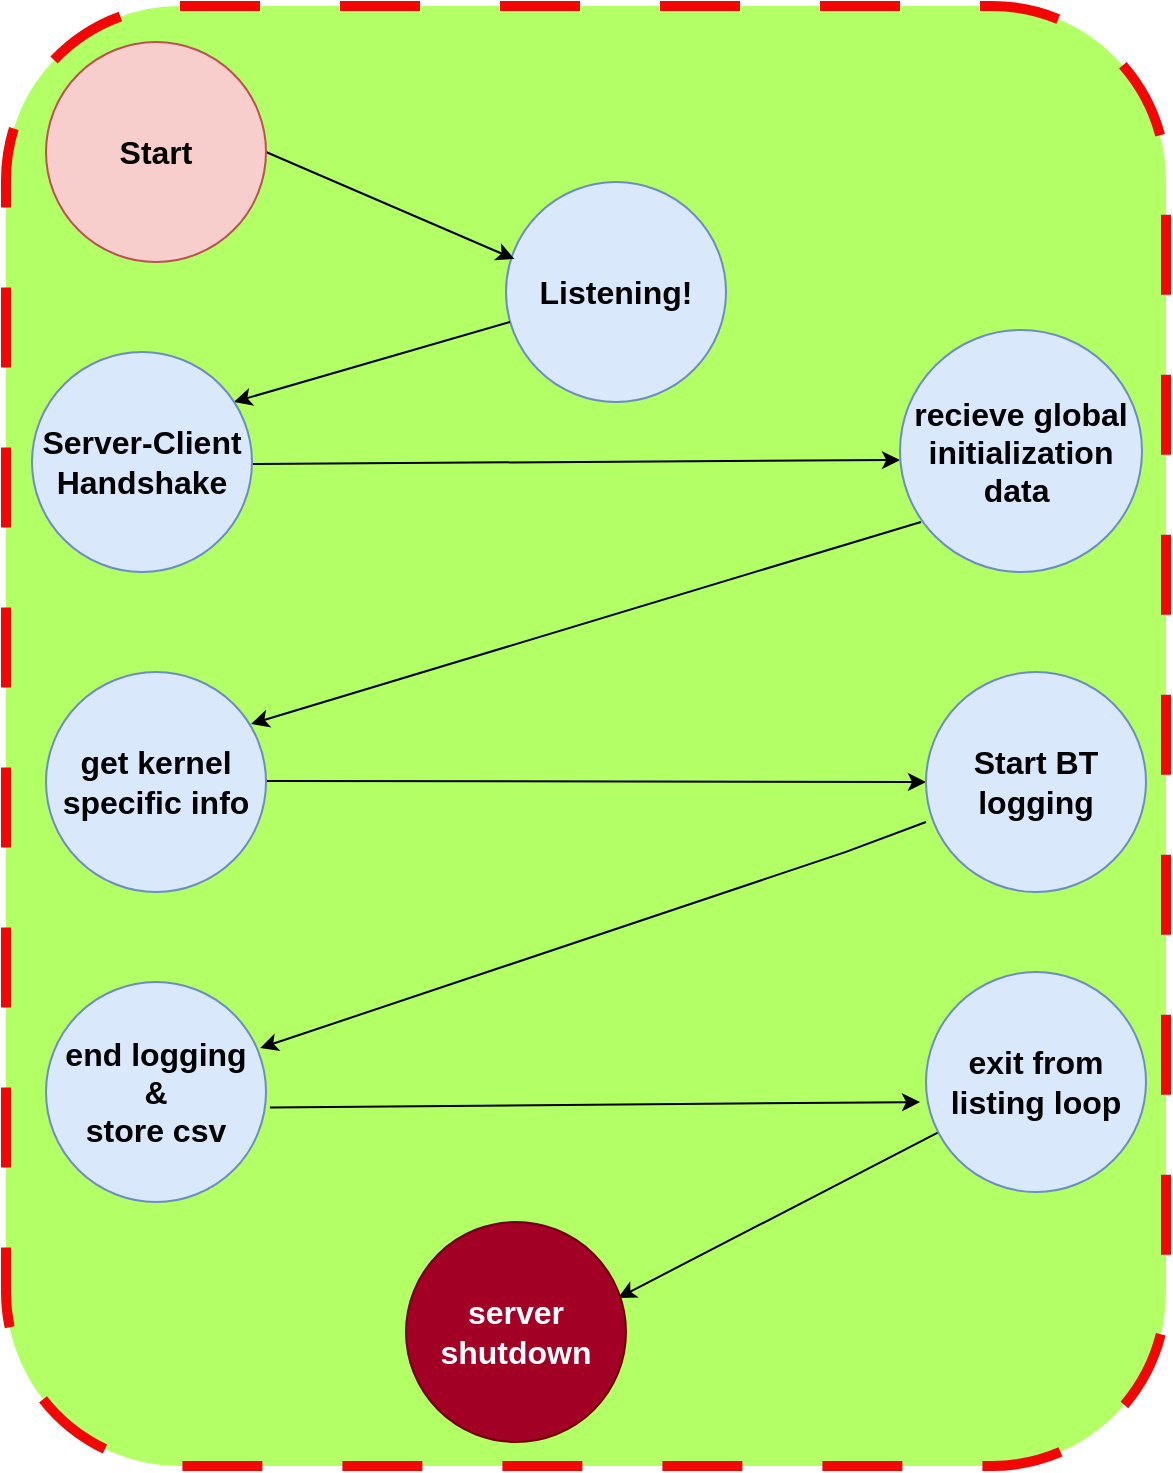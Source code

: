 <mxfile version="22.1.16" type="github">
  <diagram name="Page-1" id="Teg0KDicRowCUy8mHsM8">
    <mxGraphModel dx="1362" dy="793" grid="1" gridSize="10" guides="1" tooltips="1" connect="1" arrows="1" fold="1" page="1" pageScale="1" pageWidth="850" pageHeight="1100" math="0" shadow="0">
      <root>
        <mxCell id="0" />
        <mxCell id="1" parent="0" />
        <mxCell id="qQEsPUBc90Y2R2x_nlkf-22" value="" style="whiteSpace=wrap;html=1;fillColor=#B3FF66;dashed=1;dashPattern=8 8;rounded=1;strokeWidth=5;fontStyle=0;fontColor=#0000FF;strokeColor=#f20707;" vertex="1" parent="1">
          <mxGeometry x="120" y="12" width="580" height="730" as="geometry" />
        </mxCell>
        <mxCell id="qQEsPUBc90Y2R2x_nlkf-2" value="&lt;font style=&quot;font-size: 16px;&quot;&gt;&lt;b&gt;Listening!&lt;/b&gt;&lt;/font&gt;" style="ellipse;whiteSpace=wrap;html=1;aspect=fixed;fillColor=#dae8fc;strokeColor=#6c8ebf;" vertex="1" parent="1">
          <mxGeometry x="370" y="100" width="110" height="110" as="geometry" />
        </mxCell>
        <mxCell id="qQEsPUBc90Y2R2x_nlkf-13" value="" style="endArrow=classic;html=1;rounded=0;entryX=0.038;entryY=0.35;entryDx=0;entryDy=0;entryPerimeter=0;exitX=1;exitY=0.5;exitDx=0;exitDy=0;" edge="1" parent="1" source="qQEsPUBc90Y2R2x_nlkf-23" target="qQEsPUBc90Y2R2x_nlkf-2">
          <mxGeometry width="50" height="50" relative="1" as="geometry">
            <mxPoint x="318.96" y="80" as="sourcePoint" />
            <mxPoint x="290.0" y="212" as="targetPoint" />
          </mxGeometry>
        </mxCell>
        <mxCell id="qQEsPUBc90Y2R2x_nlkf-14" value="" style="endArrow=classic;html=1;rounded=0;exitX=0.973;exitY=0.509;exitDx=0;exitDy=0;exitPerimeter=0;entryX=-0.037;entryY=0.625;entryDx=0;entryDy=0;entryPerimeter=0;" edge="1" parent="1" source="qQEsPUBc90Y2R2x_nlkf-26">
          <mxGeometry width="50" height="50" relative="1" as="geometry">
            <mxPoint x="252" y="241" as="sourcePoint" />
            <mxPoint x="567.04" y="239" as="targetPoint" />
          </mxGeometry>
        </mxCell>
        <mxCell id="qQEsPUBc90Y2R2x_nlkf-15" value="" style="endArrow=classic;html=1;rounded=0;exitX=0;exitY=0.7;exitDx=0;exitDy=0;exitPerimeter=0;entryX=0.982;entryY=0.236;entryDx=0;entryDy=0;entryPerimeter=0;" edge="1" parent="1">
          <mxGeometry width="50" height="50" relative="1" as="geometry">
            <mxPoint x="577.47" y="270" as="sourcePoint" />
            <mxPoint x="242.53" y="370.96" as="targetPoint" />
          </mxGeometry>
        </mxCell>
        <mxCell id="qQEsPUBc90Y2R2x_nlkf-16" value="" style="endArrow=classic;html=1;rounded=0;entryX=0;entryY=0.5;entryDx=0;entryDy=0;entryPerimeter=0;" edge="1" parent="1" target="qQEsPUBc90Y2R2x_nlkf-29">
          <mxGeometry width="50" height="50" relative="1" as="geometry">
            <mxPoint x="250" y="399.5" as="sourcePoint" />
            <mxPoint x="570" y="399.5" as="targetPoint" />
          </mxGeometry>
        </mxCell>
        <mxCell id="qQEsPUBc90Y2R2x_nlkf-17" value="" style="endArrow=classic;html=1;rounded=0;entryX=0.963;entryY=0.163;entryDx=0;entryDy=0;exitX=0;exitY=0.688;exitDx=0;exitDy=0;entryPerimeter=0;exitPerimeter=0;" edge="1" parent="1">
          <mxGeometry width="50" height="50" relative="1" as="geometry">
            <mxPoint x="580" y="420.0" as="sourcePoint" />
            <mxPoint x="247.04" y="533.04" as="targetPoint" />
            <Array as="points">
              <mxPoint x="540" y="434.96" />
            </Array>
          </mxGeometry>
        </mxCell>
        <mxCell id="qQEsPUBc90Y2R2x_nlkf-18" value="" style="endArrow=classic;html=1;rounded=0;entryX=-0.027;entryY=0.591;entryDx=0;entryDy=0;entryPerimeter=0;" edge="1" parent="1" target="qQEsPUBc90Y2R2x_nlkf-31">
          <mxGeometry width="50" height="50" relative="1" as="geometry">
            <mxPoint x="251.98" y="562.78" as="sourcePoint" />
            <mxPoint x="580" y="547.23" as="targetPoint" />
          </mxGeometry>
        </mxCell>
        <mxCell id="qQEsPUBc90Y2R2x_nlkf-19" value="" style="endArrow=classic;html=1;rounded=0;entryX=0.964;entryY=0.345;entryDx=0;entryDy=0;entryPerimeter=0;" edge="1" parent="1" source="qQEsPUBc90Y2R2x_nlkf-31" target="qQEsPUBc90Y2R2x_nlkf-32">
          <mxGeometry width="50" height="50" relative="1" as="geometry">
            <mxPoint x="570.996" y="578.284" as="sourcePoint" />
            <mxPoint x="456.28" y="662.04" as="targetPoint" />
          </mxGeometry>
        </mxCell>
        <mxCell id="qQEsPUBc90Y2R2x_nlkf-23" value="&lt;font style=&quot;font-size: 16px;&quot;&gt;&lt;b&gt;Start&lt;/b&gt;&lt;/font&gt;" style="ellipse;whiteSpace=wrap;html=1;aspect=fixed;fillColor=#f8cecc;strokeColor=#b85450;" vertex="1" parent="1">
          <mxGeometry x="140" y="30" width="110" height="110" as="geometry" />
        </mxCell>
        <mxCell id="qQEsPUBc90Y2R2x_nlkf-25" value="" style="endArrow=classic;html=1;rounded=0;entryX=0.927;entryY=0.227;entryDx=0;entryDy=0;entryPerimeter=0;exitX=0.018;exitY=0.636;exitDx=0;exitDy=0;exitPerimeter=0;" edge="1" parent="1" source="qQEsPUBc90Y2R2x_nlkf-2">
          <mxGeometry width="50" height="50" relative="1" as="geometry">
            <mxPoint x="371.97" y="176.01" as="sourcePoint" />
            <mxPoint x="233.97" y="209.97" as="targetPoint" />
          </mxGeometry>
        </mxCell>
        <mxCell id="qQEsPUBc90Y2R2x_nlkf-26" value="&lt;font style=&quot;font-size: 16px;&quot;&gt;&lt;b&gt;Server-Client Handshake&lt;/b&gt;&lt;/font&gt;" style="ellipse;whiteSpace=wrap;html=1;aspect=fixed;fillColor=#dae8fc;strokeColor=#6c8ebf;" vertex="1" parent="1">
          <mxGeometry x="133" y="185" width="110" height="110" as="geometry" />
        </mxCell>
        <mxCell id="qQEsPUBc90Y2R2x_nlkf-27" value="&lt;font style=&quot;font-size: 16px;&quot;&gt;&lt;b&gt;recieve global initialization data&amp;nbsp;&lt;/b&gt;&lt;/font&gt;" style="ellipse;whiteSpace=wrap;html=1;aspect=fixed;fillColor=#dae8fc;strokeColor=#6c8ebf;" vertex="1" parent="1">
          <mxGeometry x="567" y="174" width="121" height="121" as="geometry" />
        </mxCell>
        <mxCell id="qQEsPUBc90Y2R2x_nlkf-28" value="&lt;font style=&quot;font-size: 16px;&quot;&gt;&lt;b&gt;get kernel specific info&lt;/b&gt;&lt;/font&gt;" style="ellipse;whiteSpace=wrap;html=1;aspect=fixed;fillColor=#dae8fc;strokeColor=#6c8ebf;" vertex="1" parent="1">
          <mxGeometry x="140" y="345" width="110" height="110" as="geometry" />
        </mxCell>
        <mxCell id="qQEsPUBc90Y2R2x_nlkf-29" value="&lt;font style=&quot;font-size: 16px;&quot;&gt;&lt;b&gt;Start BT logging&lt;/b&gt;&lt;/font&gt;" style="ellipse;whiteSpace=wrap;html=1;aspect=fixed;fillColor=#dae8fc;strokeColor=#6c8ebf;" vertex="1" parent="1">
          <mxGeometry x="580" y="345" width="110" height="110" as="geometry" />
        </mxCell>
        <mxCell id="qQEsPUBc90Y2R2x_nlkf-30" value="&lt;font style=&quot;font-size: 16px;&quot;&gt;&lt;b&gt;end logging&lt;br style=&quot;border-color: var(--border-color);&quot;&gt;&amp;amp;&lt;br style=&quot;border-color: var(--border-color);&quot;&gt;store csv&lt;/b&gt;&lt;/font&gt;" style="ellipse;whiteSpace=wrap;html=1;aspect=fixed;fillColor=#dae8fc;strokeColor=#6c8ebf;" vertex="1" parent="1">
          <mxGeometry x="140" y="500" width="110" height="110" as="geometry" />
        </mxCell>
        <mxCell id="qQEsPUBc90Y2R2x_nlkf-31" value="&lt;font style=&quot;font-size: 16px;&quot;&gt;&lt;b&gt;exit from listing loop&lt;/b&gt;&lt;/font&gt;" style="ellipse;whiteSpace=wrap;html=1;aspect=fixed;fillColor=#dae8fc;strokeColor=#6c8ebf;" vertex="1" parent="1">
          <mxGeometry x="580" y="495" width="110" height="110" as="geometry" />
        </mxCell>
        <mxCell id="qQEsPUBc90Y2R2x_nlkf-32" value="&lt;font style=&quot;font-size: 16px;&quot;&gt;&lt;b&gt;server shutdown&lt;/b&gt;&lt;/font&gt;" style="ellipse;whiteSpace=wrap;html=1;aspect=fixed;fillColor=#a20025;strokeColor=#6F0000;fontColor=#ffffff;" vertex="1" parent="1">
          <mxGeometry x="320" y="620" width="110" height="110" as="geometry" />
        </mxCell>
      </root>
    </mxGraphModel>
  </diagram>
</mxfile>
